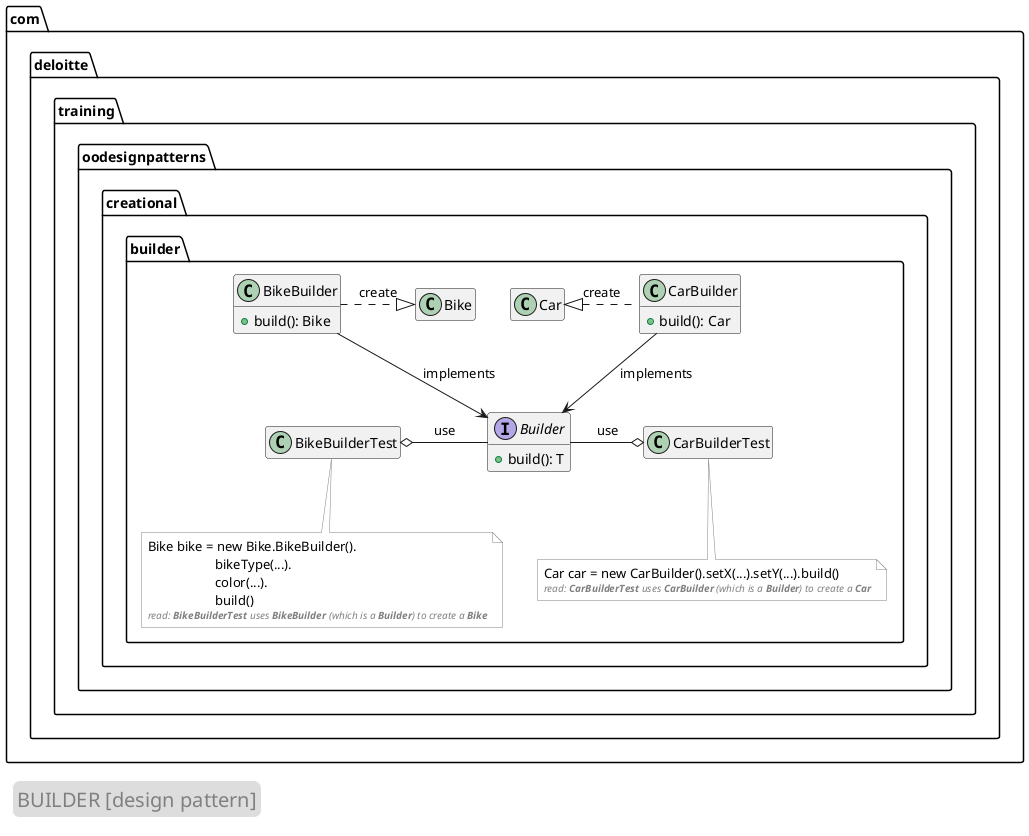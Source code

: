 @startuml

skinparam note {
    borderColor grey
    backgroundColor white
}

skinparam legend {
    borderColor white
    fontSize 20
    fontColor grey
}

package com.deloitte.training.oodesignpatterns.creational.builder {
    ' Classes and interfaces
    interface Builder {
        +build(): T
    }
    class BikeBuilder {
        +build(): Bike
    }
    class CarBuilder {
        +build(): Car
    }
    class Bike
    class Car
    class CarBuilderTest
    class BikeBuilderTest

    ' relationships
    CarBuilder --> Builder : implements
    BikeBuilder --> Builder : implements

    BikeBuilderTest o- Builder : use
    Builder -o CarBuilderTest : use

    Car ^. CarBuilder : create
    BikeBuilder .^ Bike : create

    ' hide garbage
    hide empty fields
    hide empty methods

    ' notes
    note bottom of BikeBuilderTest
        Bike bike = new Bike.BikeBuilder().
                            bikeType(...).
                            color(...).
                            build()
        <i><size:10><color:grey>read: <b>BikeBuilderTest</b> uses <b>BikeBuilder</b> (which is a <b>Builder</b>) to create a <b>Bike</b></color></size></i>
    end note
    note bottom of CarBuilderTest
        Car car = new CarBuilder().setX(...).setY(...).build()
        <i><size:10><color:grey>read: <b>CarBuilderTest</b> uses <b>CarBuilder</b> (which is a <b>Builder</b>) to create a <b>Car</b></color></size></i>
    end note
}

'legend
legend bottom left
BUILDER [design pattern]
end legend

@enduml